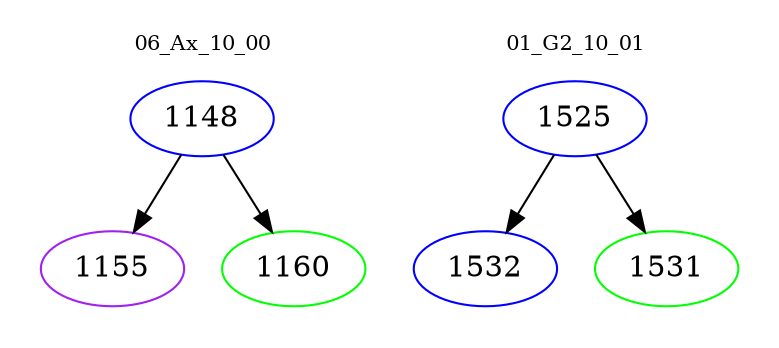 digraph{
subgraph cluster_0 {
color = white
label = "06_Ax_10_00";
fontsize=10;
T0_1148 [label="1148", color="blue"]
T0_1148 -> T0_1155 [color="black"]
T0_1155 [label="1155", color="purple"]
T0_1148 -> T0_1160 [color="black"]
T0_1160 [label="1160", color="green"]
}
subgraph cluster_1 {
color = white
label = "01_G2_10_01";
fontsize=10;
T1_1525 [label="1525", color="blue"]
T1_1525 -> T1_1532 [color="black"]
T1_1532 [label="1532", color="blue"]
T1_1525 -> T1_1531 [color="black"]
T1_1531 [label="1531", color="green"]
}
}
